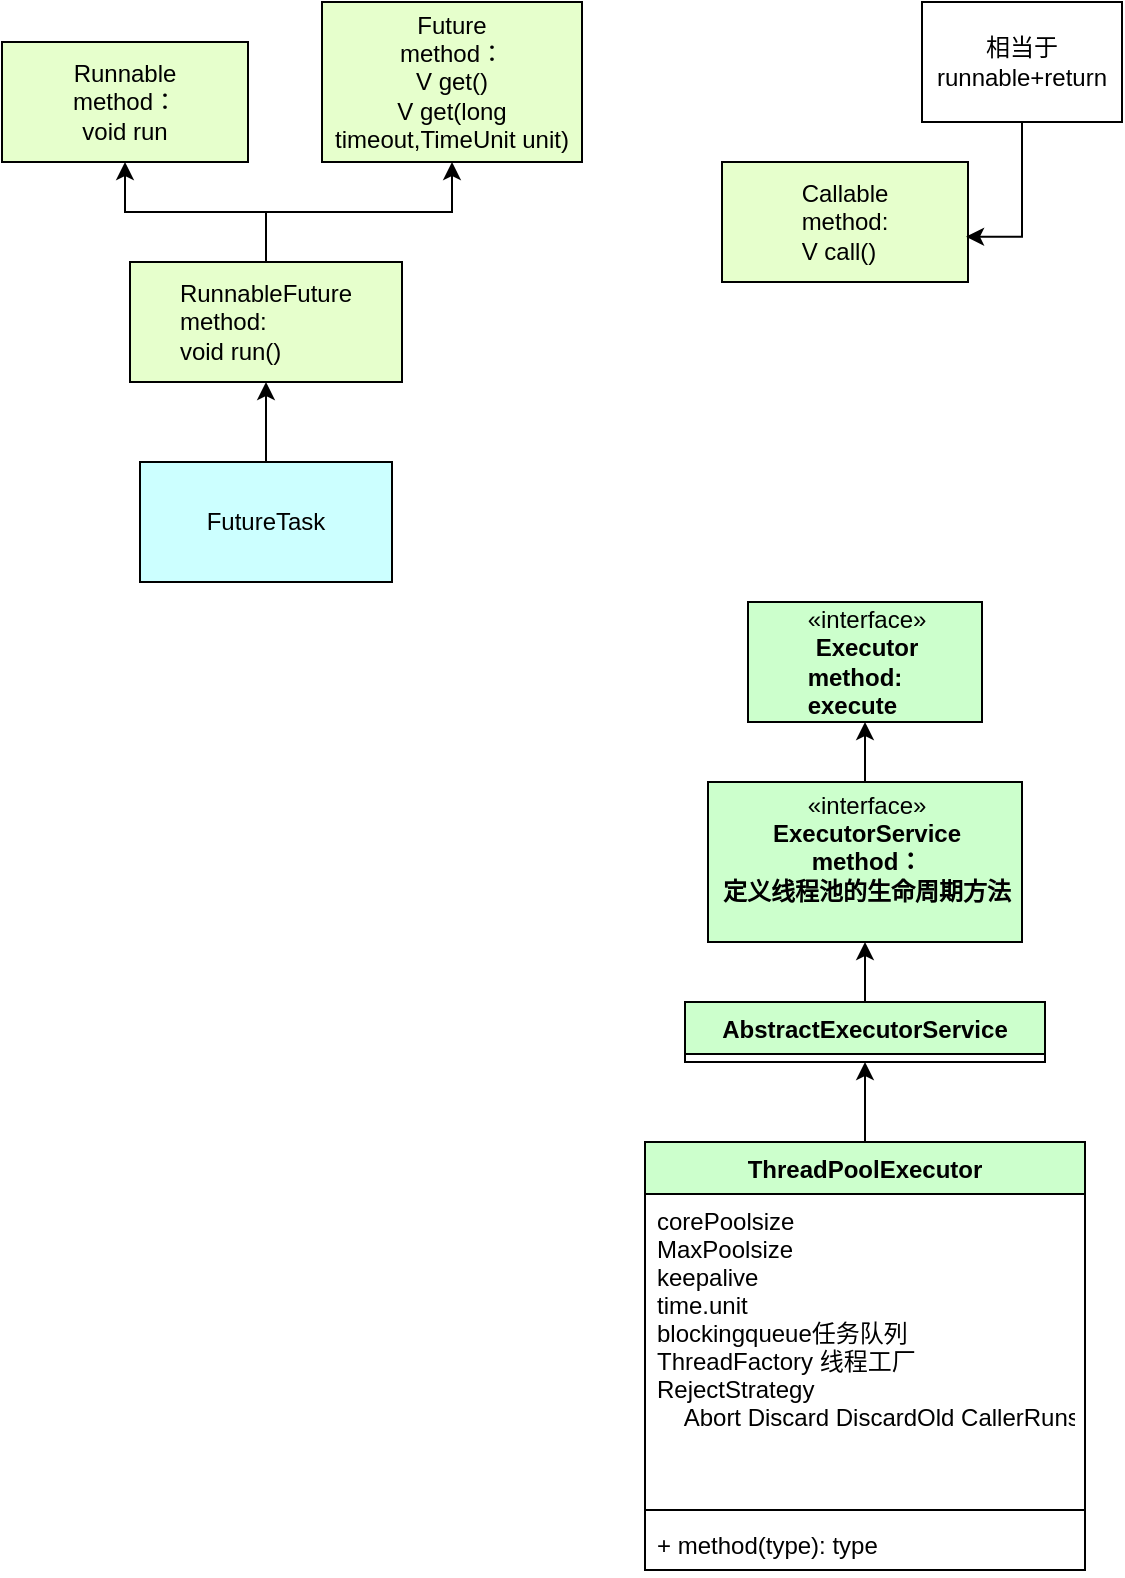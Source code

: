 <mxfile>
    <diagram id="xh7mAjY2JFF4dp40T9NW" name="第 1 页">
        <mxGraphModel dx="1266" dy="891" grid="1" gridSize="10" guides="1" tooltips="1" connect="1" arrows="1" fold="1" page="1" pageScale="1" pageWidth="827" pageHeight="1169" background="none" math="0" shadow="0">
            <root>
                <mxCell id="0"/>
                <mxCell id="1" parent="0"/>
                <mxCell id="31dK3zNp4_JqZOqkC3Q5-10" style="edgeStyle=orthogonalEdgeStyle;rounded=0;orthogonalLoop=1;jettySize=auto;html=1;entryX=0.5;entryY=1;entryDx=0;entryDy=0;" parent="1" source="31dK3zNp4_JqZOqkC3Q5-1" target="31dK3zNp4_JqZOqkC3Q5-6" edge="1">
                    <mxGeometry relative="1" as="geometry"/>
                </mxCell>
                <mxCell id="31dK3zNp4_JqZOqkC3Q5-11" style="edgeStyle=orthogonalEdgeStyle;rounded=0;orthogonalLoop=1;jettySize=auto;html=1;" parent="1" source="31dK3zNp4_JqZOqkC3Q5-1" target="31dK3zNp4_JqZOqkC3Q5-7" edge="1">
                    <mxGeometry relative="1" as="geometry"/>
                </mxCell>
                <mxCell id="31dK3zNp4_JqZOqkC3Q5-1" value="RunnableFuture&lt;br&gt;&lt;div style=&quot;text-align: left;&quot;&gt;&lt;span style=&quot;background-color: initial;&quot;&gt;method:&lt;/span&gt;&lt;/div&gt;&lt;div style=&quot;text-align: left;&quot;&gt;&lt;span style=&quot;background-color: initial;&quot;&gt;void run()&lt;/span&gt;&lt;/div&gt;" style="rounded=0;whiteSpace=wrap;html=1;fillColor=#E6FFCC;" parent="1" vertex="1">
                    <mxGeometry x="264" y="230" width="136" height="60" as="geometry"/>
                </mxCell>
                <mxCell id="31dK3zNp4_JqZOqkC3Q5-12" value="" style="edgeStyle=orthogonalEdgeStyle;rounded=0;orthogonalLoop=1;jettySize=auto;html=1;" parent="1" source="31dK3zNp4_JqZOqkC3Q5-2" target="31dK3zNp4_JqZOqkC3Q5-1" edge="1">
                    <mxGeometry relative="1" as="geometry"/>
                </mxCell>
                <mxCell id="31dK3zNp4_JqZOqkC3Q5-2" value="FutureTask" style="rounded=0;whiteSpace=wrap;html=1;fillColor=#CCFFFF;" parent="1" vertex="1">
                    <mxGeometry x="269" y="330" width="126" height="60" as="geometry"/>
                </mxCell>
                <mxCell id="31dK3zNp4_JqZOqkC3Q5-6" value="Runnable&lt;br&gt;method：&lt;br&gt;void run" style="rounded=0;whiteSpace=wrap;html=1;fillColor=#E6FFCC;" parent="1" vertex="1">
                    <mxGeometry x="200" y="120" width="123" height="60" as="geometry"/>
                </mxCell>
                <mxCell id="31dK3zNp4_JqZOqkC3Q5-7" value="Future&lt;br&gt;method：&lt;br&gt;V get()&lt;br&gt;V get(long timeout,TimeUnit unit)" style="rounded=0;whiteSpace=wrap;html=1;fillColor=#E6FFCC;" parent="1" vertex="1">
                    <mxGeometry x="360" y="100" width="130" height="80" as="geometry"/>
                </mxCell>
                <mxCell id="31dK3zNp4_JqZOqkC3Q5-16" value="Callable&lt;br&gt;&lt;div style=&quot;text-align: left;&quot;&gt;&lt;span style=&quot;background-color: initial;&quot;&gt;method:&lt;/span&gt;&lt;/div&gt;&lt;div style=&quot;text-align: left;&quot;&gt;&lt;span style=&quot;background-color: initial;&quot;&gt;V call()&lt;/span&gt;&lt;/div&gt;" style="rounded=0;whiteSpace=wrap;html=1;fillColor=#E6FFCC;" parent="1" vertex="1">
                    <mxGeometry x="560" y="180" width="123" height="60" as="geometry"/>
                </mxCell>
                <mxCell id="31dK3zNp4_JqZOqkC3Q5-23" style="edgeStyle=orthogonalEdgeStyle;rounded=0;orthogonalLoop=1;jettySize=auto;html=1;exitX=0.5;exitY=1;exitDx=0;exitDy=0;entryX=0.992;entryY=0.623;entryDx=0;entryDy=0;entryPerimeter=0;" parent="1" source="31dK3zNp4_JqZOqkC3Q5-20" target="31dK3zNp4_JqZOqkC3Q5-16" edge="1">
                    <mxGeometry relative="1" as="geometry"/>
                </mxCell>
                <mxCell id="31dK3zNp4_JqZOqkC3Q5-20" value="相当于runnable+return" style="text;html=1;strokeColor=default;fillColor=none;align=center;verticalAlign=middle;whiteSpace=wrap;rounded=0;" parent="1" vertex="1">
                    <mxGeometry x="660" y="100" width="100" height="60" as="geometry"/>
                </mxCell>
                <mxCell id="31dK3zNp4_JqZOqkC3Q5-24" value="«interface»&lt;br&gt;&lt;b&gt;Executor&lt;br&gt;&lt;div style=&quot;text-align: left;&quot;&gt;&lt;b style=&quot;background-color: initial;&quot;&gt;method:&lt;/b&gt;&lt;/div&gt;&lt;div style=&quot;text-align: left;&quot;&gt;&lt;b style=&quot;background-color: initial;&quot;&gt;execute&lt;/b&gt;&lt;/div&gt;&lt;/b&gt;" style="html=1;strokeColor=default;fillColor=#CCFFCC;" parent="1" vertex="1">
                    <mxGeometry x="573" y="400" width="117" height="60" as="geometry"/>
                </mxCell>
                <mxCell id="31dK3zNp4_JqZOqkC3Q5-34" value="" style="edgeStyle=orthogonalEdgeStyle;rounded=0;orthogonalLoop=1;jettySize=auto;html=1;" parent="1" source="31dK3zNp4_JqZOqkC3Q5-25" target="31dK3zNp4_JqZOqkC3Q5-24" edge="1">
                    <mxGeometry relative="1" as="geometry"/>
                </mxCell>
                <mxCell id="31dK3zNp4_JqZOqkC3Q5-25" value="«interface»&lt;br&gt;&lt;b&gt;ExecutorService&lt;br&gt;method：&lt;br&gt;定义线程池的生命周期方法&lt;br&gt;&lt;br&gt;&lt;/b&gt;" style="html=1;strokeColor=default;fillColor=#CCFFCC;" parent="1" vertex="1">
                    <mxGeometry x="553" y="490" width="157" height="80" as="geometry"/>
                </mxCell>
                <mxCell id="31dK3zNp4_JqZOqkC3Q5-37" style="edgeStyle=orthogonalEdgeStyle;rounded=0;orthogonalLoop=1;jettySize=auto;html=1;exitX=0.5;exitY=0;exitDx=0;exitDy=0;entryX=0.5;entryY=1;entryDx=0;entryDy=0;" parent="1" source="31dK3zNp4_JqZOqkC3Q5-26" target="31dK3zNp4_JqZOqkC3Q5-30" edge="1">
                    <mxGeometry relative="1" as="geometry"/>
                </mxCell>
                <mxCell id="31dK3zNp4_JqZOqkC3Q5-26" value="ThreadPoolExecutor" style="swimlane;fontStyle=1;align=center;verticalAlign=top;childLayout=stackLayout;horizontal=1;startSize=26;horizontalStack=0;resizeParent=1;resizeParentMax=0;resizeLast=0;collapsible=1;marginBottom=0;strokeColor=default;fillColor=#CCFFCC;" parent="1" vertex="1">
                    <mxGeometry x="521.5" y="670" width="220" height="214" as="geometry">
                        <mxRectangle x="551.5" y="660" width="160" height="30" as="alternateBounds"/>
                    </mxGeometry>
                </mxCell>
                <mxCell id="31dK3zNp4_JqZOqkC3Q5-27" value="corePoolsize&#10;MaxPoolsize&#10;keepalive&#10;time.unit&#10;blockingqueue任务队列&#10;ThreadFactory 线程工厂&#10;RejectStrategy &#10;    Abort Discard DiscardOld  CallerRuns&#10;&#10;" style="text;strokeColor=none;fillColor=none;align=left;verticalAlign=top;spacingLeft=4;spacingRight=4;overflow=hidden;rotatable=0;points=[[0,0.5],[1,0.5]];portConstraint=eastwest;" parent="31dK3zNp4_JqZOqkC3Q5-26" vertex="1">
                    <mxGeometry y="26" width="220" height="154" as="geometry"/>
                </mxCell>
                <mxCell id="31dK3zNp4_JqZOqkC3Q5-28" value="" style="line;strokeWidth=1;fillColor=none;align=left;verticalAlign=middle;spacingTop=-1;spacingLeft=3;spacingRight=3;rotatable=0;labelPosition=right;points=[];portConstraint=eastwest;" parent="31dK3zNp4_JqZOqkC3Q5-26" vertex="1">
                    <mxGeometry y="180" width="220" height="8" as="geometry"/>
                </mxCell>
                <mxCell id="31dK3zNp4_JqZOqkC3Q5-29" value="+ method(type): type" style="text;strokeColor=none;fillColor=none;align=left;verticalAlign=top;spacingLeft=4;spacingRight=4;overflow=hidden;rotatable=0;points=[[0,0.5],[1,0.5]];portConstraint=eastwest;" parent="31dK3zNp4_JqZOqkC3Q5-26" vertex="1">
                    <mxGeometry y="188" width="220" height="26" as="geometry"/>
                </mxCell>
                <mxCell id="31dK3zNp4_JqZOqkC3Q5-36" style="edgeStyle=orthogonalEdgeStyle;rounded=0;orthogonalLoop=1;jettySize=auto;html=1;exitX=0.5;exitY=0;exitDx=0;exitDy=0;entryX=0.5;entryY=1;entryDx=0;entryDy=0;" parent="1" source="31dK3zNp4_JqZOqkC3Q5-30" target="31dK3zNp4_JqZOqkC3Q5-25" edge="1">
                    <mxGeometry relative="1" as="geometry"/>
                </mxCell>
                <mxCell id="31dK3zNp4_JqZOqkC3Q5-30" value="AbstractExecutorService" style="swimlane;fontStyle=1;align=center;verticalAlign=top;childLayout=stackLayout;horizontal=1;startSize=26;horizontalStack=0;resizeParent=1;resizeParentMax=0;resizeLast=0;collapsible=1;marginBottom=0;strokeColor=default;fillColor=#CCFFCC;" parent="1" vertex="1" collapsed="1">
                    <mxGeometry x="541.5" y="600" width="180" height="30" as="geometry">
                        <mxRectangle x="541.5" y="600" width="180" height="86" as="alternateBounds"/>
                    </mxGeometry>
                </mxCell>
                <mxCell id="31dK3zNp4_JqZOqkC3Q5-31" value="+ field: type" style="text;strokeColor=none;fillColor=none;align=left;verticalAlign=top;spacingLeft=4;spacingRight=4;overflow=hidden;rotatable=0;points=[[0,0.5],[1,0.5]];portConstraint=eastwest;" parent="31dK3zNp4_JqZOqkC3Q5-30" vertex="1">
                    <mxGeometry y="26" width="180" height="26" as="geometry"/>
                </mxCell>
                <mxCell id="31dK3zNp4_JqZOqkC3Q5-32" value="" style="line;strokeWidth=1;fillColor=none;align=left;verticalAlign=middle;spacingTop=-1;spacingLeft=3;spacingRight=3;rotatable=0;labelPosition=right;points=[];portConstraint=eastwest;" parent="31dK3zNp4_JqZOqkC3Q5-30" vertex="1">
                    <mxGeometry y="52" width="180" height="8" as="geometry"/>
                </mxCell>
                <mxCell id="31dK3zNp4_JqZOqkC3Q5-33" value="+ method(type): type" style="text;strokeColor=none;fillColor=none;align=left;verticalAlign=top;spacingLeft=4;spacingRight=4;overflow=hidden;rotatable=0;points=[[0,0.5],[1,0.5]];portConstraint=eastwest;" parent="31dK3zNp4_JqZOqkC3Q5-30" vertex="1">
                    <mxGeometry y="60" width="180" height="26" as="geometry"/>
                </mxCell>
            </root>
        </mxGraphModel>
    </diagram>
</mxfile>